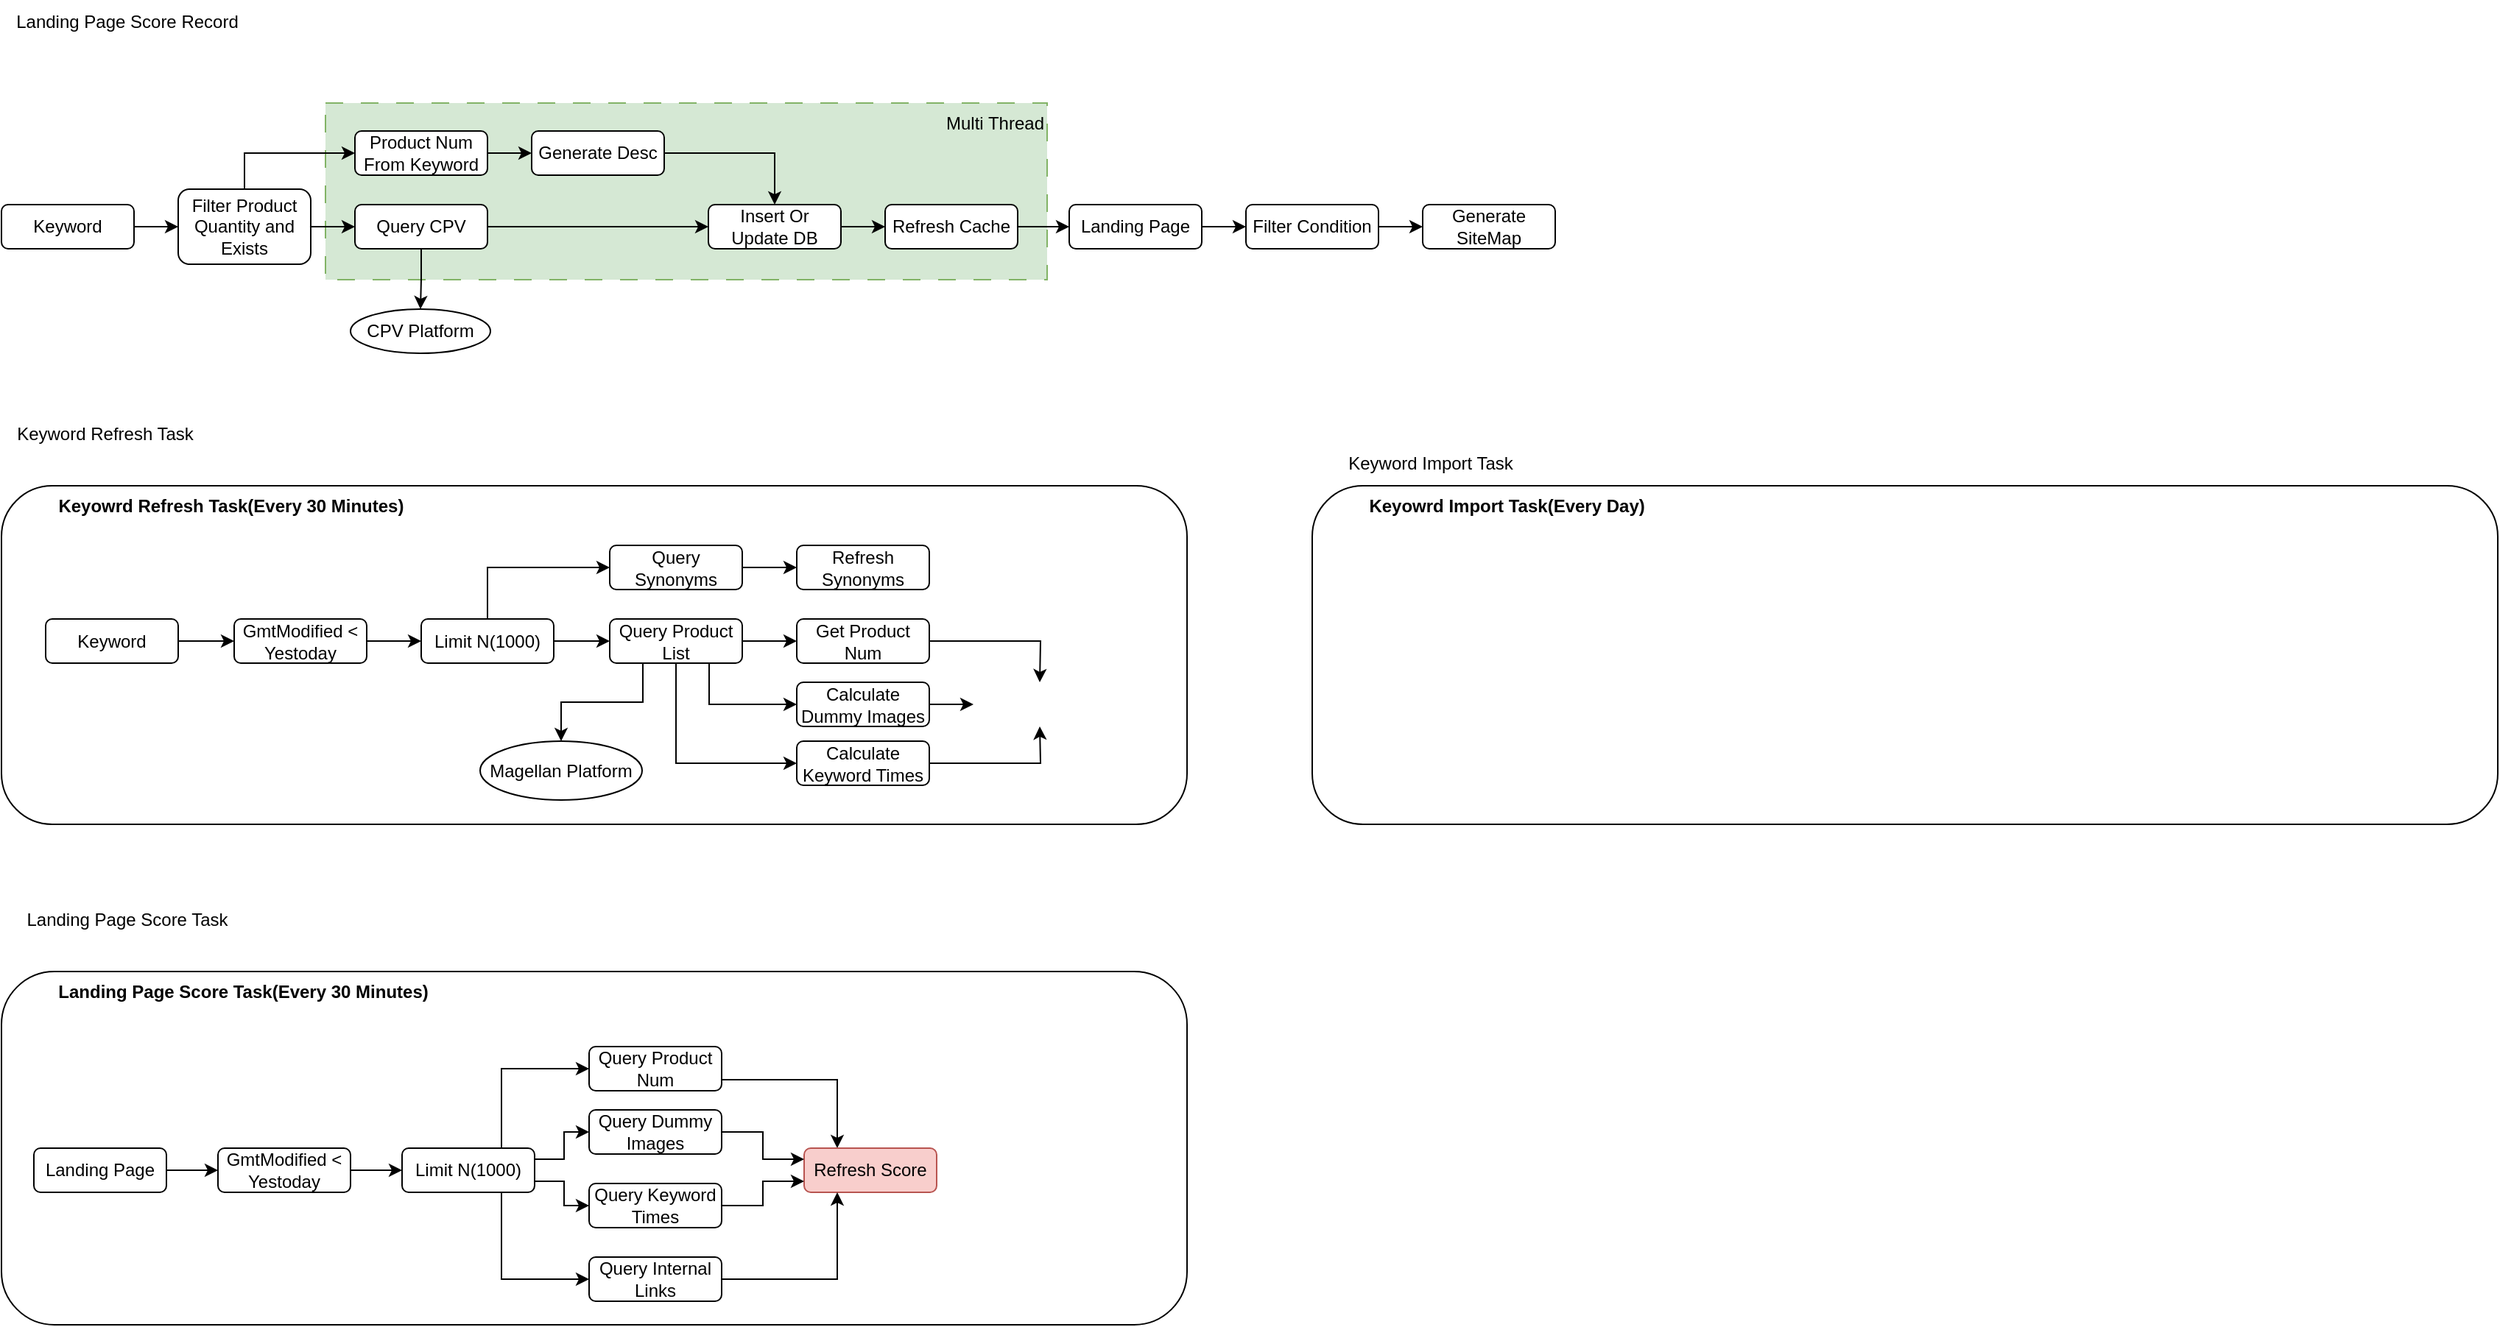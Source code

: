 <mxfile version="24.5.5" type="github">
  <diagram name="第 1 页" id="OEkk2NK1DtaFm7Vaiwa0">
    <mxGraphModel dx="1434" dy="673" grid="1" gridSize="10" guides="1" tooltips="1" connect="1" arrows="1" fold="1" page="1" pageScale="1" pageWidth="827" pageHeight="1169" math="0" shadow="0">
      <root>
        <mxCell id="0" />
        <mxCell id="1" parent="0" />
        <mxCell id="_38UN1bSElnnlys52ko4-5" value="&amp;nbsp; &amp;nbsp; &amp;nbsp; &amp;nbsp; &amp;nbsp; &amp;nbsp;&lt;b&gt;Keyowrd Refresh Task(Every 30 Minutes)&lt;/b&gt;" style="rounded=1;whiteSpace=wrap;html=1;align=left;verticalAlign=top;" vertex="1" parent="1">
          <mxGeometry x="80" y="370" width="805" height="230" as="geometry" />
        </mxCell>
        <mxCell id="u9_4qz7kyJqmKmEAL3j5-2" value="Landing Page Score Task" style="text;html=1;align=center;verticalAlign=middle;resizable=0;points=[];autosize=1;strokeColor=none;fillColor=none;" parent="1" vertex="1">
          <mxGeometry x="85" y="650" width="160" height="30" as="geometry" />
        </mxCell>
        <mxCell id="u9_4qz7kyJqmKmEAL3j5-3" value="Landing Page Score Record" style="text;html=1;align=center;verticalAlign=middle;resizable=0;points=[];autosize=1;strokeColor=none;fillColor=none;" parent="1" vertex="1">
          <mxGeometry x="80" y="40" width="170" height="30" as="geometry" />
        </mxCell>
        <mxCell id="u9_4qz7kyJqmKmEAL3j5-4" value="Multi Thread" style="rounded=0;whiteSpace=wrap;html=1;align=right;verticalAlign=top;fillColor=#d5e8d4;strokeColor=#82b366;dashed=1;dashPattern=12 12;" parent="1" vertex="1">
          <mxGeometry x="300" y="110" width="490" height="120" as="geometry" />
        </mxCell>
        <mxCell id="u9_4qz7kyJqmKmEAL3j5-5" style="edgeStyle=orthogonalEdgeStyle;rounded=0;orthogonalLoop=1;jettySize=auto;html=1;exitX=1;exitY=0.5;exitDx=0;exitDy=0;entryX=0;entryY=0.5;entryDx=0;entryDy=0;" parent="1" source="u9_4qz7kyJqmKmEAL3j5-6" target="u9_4qz7kyJqmKmEAL3j5-9" edge="1">
          <mxGeometry relative="1" as="geometry" />
        </mxCell>
        <mxCell id="u9_4qz7kyJqmKmEAL3j5-6" value="Keyword" style="rounded=1;whiteSpace=wrap;html=1;" parent="1" vertex="1">
          <mxGeometry x="80" y="179" width="90" height="30" as="geometry" />
        </mxCell>
        <mxCell id="u9_4qz7kyJqmKmEAL3j5-7" style="edgeStyle=orthogonalEdgeStyle;rounded=0;orthogonalLoop=1;jettySize=auto;html=1;exitX=1;exitY=0.5;exitDx=0;exitDy=0;entryX=0;entryY=0.5;entryDx=0;entryDy=0;" parent="1" source="u9_4qz7kyJqmKmEAL3j5-9" target="u9_4qz7kyJqmKmEAL3j5-12" edge="1">
          <mxGeometry relative="1" as="geometry" />
        </mxCell>
        <mxCell id="u9_4qz7kyJqmKmEAL3j5-8" style="edgeStyle=orthogonalEdgeStyle;rounded=0;orthogonalLoop=1;jettySize=auto;html=1;exitX=0.5;exitY=0;exitDx=0;exitDy=0;entryX=0;entryY=0.5;entryDx=0;entryDy=0;" parent="1" source="u9_4qz7kyJqmKmEAL3j5-9" target="u9_4qz7kyJqmKmEAL3j5-18" edge="1">
          <mxGeometry relative="1" as="geometry" />
        </mxCell>
        <mxCell id="u9_4qz7kyJqmKmEAL3j5-9" value="Filter Product Quantity and Exists" style="rounded=1;whiteSpace=wrap;html=1;" parent="1" vertex="1">
          <mxGeometry x="200" y="168.5" width="90" height="51" as="geometry" />
        </mxCell>
        <mxCell id="u9_4qz7kyJqmKmEAL3j5-10" style="edgeStyle=orthogonalEdgeStyle;rounded=0;orthogonalLoop=1;jettySize=auto;html=1;exitX=1;exitY=0.5;exitDx=0;exitDy=0;entryX=0;entryY=0.5;entryDx=0;entryDy=0;" parent="1" source="u9_4qz7kyJqmKmEAL3j5-12" target="u9_4qz7kyJqmKmEAL3j5-16" edge="1">
          <mxGeometry relative="1" as="geometry" />
        </mxCell>
        <mxCell id="u9_4qz7kyJqmKmEAL3j5-11" style="edgeStyle=orthogonalEdgeStyle;rounded=0;orthogonalLoop=1;jettySize=auto;html=1;exitX=0.5;exitY=1;exitDx=0;exitDy=0;entryX=0.5;entryY=0;entryDx=0;entryDy=0;" parent="1" source="u9_4qz7kyJqmKmEAL3j5-12" target="u9_4qz7kyJqmKmEAL3j5-19" edge="1">
          <mxGeometry relative="1" as="geometry" />
        </mxCell>
        <mxCell id="u9_4qz7kyJqmKmEAL3j5-12" value="Query CPV" style="rounded=1;whiteSpace=wrap;html=1;" parent="1" vertex="1">
          <mxGeometry x="320" y="179" width="90" height="30" as="geometry" />
        </mxCell>
        <mxCell id="_38UN1bSElnnlys52ko4-2" style="edgeStyle=orthogonalEdgeStyle;rounded=0;orthogonalLoop=1;jettySize=auto;html=1;exitX=1;exitY=0.5;exitDx=0;exitDy=0;entryX=0.5;entryY=0;entryDx=0;entryDy=0;" edge="1" parent="1" source="u9_4qz7kyJqmKmEAL3j5-14" target="u9_4qz7kyJqmKmEAL3j5-16">
          <mxGeometry relative="1" as="geometry" />
        </mxCell>
        <mxCell id="u9_4qz7kyJqmKmEAL3j5-14" value="Generate Desc" style="rounded=1;whiteSpace=wrap;html=1;" parent="1" vertex="1">
          <mxGeometry x="440" y="129" width="90" height="30" as="geometry" />
        </mxCell>
        <mxCell id="u9_4qz7kyJqmKmEAL3j5-15" style="edgeStyle=orthogonalEdgeStyle;rounded=0;orthogonalLoop=1;jettySize=auto;html=1;exitX=1;exitY=0.5;exitDx=0;exitDy=0;" parent="1" source="u9_4qz7kyJqmKmEAL3j5-16" target="u9_4qz7kyJqmKmEAL3j5-42" edge="1">
          <mxGeometry relative="1" as="geometry" />
        </mxCell>
        <mxCell id="u9_4qz7kyJqmKmEAL3j5-16" value="Insert Or Update DB" style="rounded=1;whiteSpace=wrap;html=1;" parent="1" vertex="1">
          <mxGeometry x="560" y="179" width="90" height="30" as="geometry" />
        </mxCell>
        <mxCell id="u9_4qz7kyJqmKmEAL3j5-17" style="edgeStyle=orthogonalEdgeStyle;rounded=0;orthogonalLoop=1;jettySize=auto;html=1;exitX=1;exitY=0.5;exitDx=0;exitDy=0;entryX=0;entryY=0.5;entryDx=0;entryDy=0;" parent="1" source="u9_4qz7kyJqmKmEAL3j5-18" target="u9_4qz7kyJqmKmEAL3j5-14" edge="1">
          <mxGeometry relative="1" as="geometry" />
        </mxCell>
        <mxCell id="u9_4qz7kyJqmKmEAL3j5-18" value="&lt;div&gt;Product Num From Keyword&lt;/div&gt;" style="rounded=1;whiteSpace=wrap;html=1;" parent="1" vertex="1">
          <mxGeometry x="320" y="129" width="90" height="30" as="geometry" />
        </mxCell>
        <mxCell id="u9_4qz7kyJqmKmEAL3j5-19" value="CPV Platform" style="ellipse;whiteSpace=wrap;html=1;" parent="1" vertex="1">
          <mxGeometry x="317" y="250" width="95" height="30" as="geometry" />
        </mxCell>
        <mxCell id="u9_4qz7kyJqmKmEAL3j5-25" value="&lt;b&gt;&amp;nbsp; &amp;nbsp; &amp;nbsp; &amp;nbsp; &amp;nbsp; &amp;nbsp;Landing Page&amp;nbsp;Score Task(Every 30 Minutes)&lt;/b&gt;" style="rounded=1;whiteSpace=wrap;html=1;align=left;verticalAlign=top;" parent="1" vertex="1">
          <mxGeometry x="80" y="700" width="805" height="240" as="geometry" />
        </mxCell>
        <mxCell id="u9_4qz7kyJqmKmEAL3j5-26" style="edgeStyle=orthogonalEdgeStyle;rounded=0;orthogonalLoop=1;jettySize=auto;html=1;exitX=1;exitY=0.5;exitDx=0;exitDy=0;entryX=0;entryY=0.5;entryDx=0;entryDy=0;" parent="1" source="u9_4qz7kyJqmKmEAL3j5-27" target="u9_4qz7kyJqmKmEAL3j5-29" edge="1">
          <mxGeometry relative="1" as="geometry" />
        </mxCell>
        <mxCell id="u9_4qz7kyJqmKmEAL3j5-27" value="Landing Page" style="rounded=1;whiteSpace=wrap;html=1;" parent="1" vertex="1">
          <mxGeometry x="102" y="820" width="90" height="30" as="geometry" />
        </mxCell>
        <mxCell id="u9_4qz7kyJqmKmEAL3j5-28" style="edgeStyle=orthogonalEdgeStyle;rounded=0;orthogonalLoop=1;jettySize=auto;html=1;exitX=1;exitY=0.5;exitDx=0;exitDy=0;entryX=0;entryY=0.5;entryDx=0;entryDy=0;" parent="1" source="u9_4qz7kyJqmKmEAL3j5-29" target="u9_4qz7kyJqmKmEAL3j5-34" edge="1">
          <mxGeometry relative="1" as="geometry" />
        </mxCell>
        <mxCell id="u9_4qz7kyJqmKmEAL3j5-29" value="GmtModified &amp;lt; Yestoday" style="rounded=1;whiteSpace=wrap;html=1;" parent="1" vertex="1">
          <mxGeometry x="227" y="820" width="90" height="30" as="geometry" />
        </mxCell>
        <mxCell id="u9_4qz7kyJqmKmEAL3j5-30" style="edgeStyle=orthogonalEdgeStyle;rounded=0;orthogonalLoop=1;jettySize=auto;html=1;exitX=0.75;exitY=0;exitDx=0;exitDy=0;entryX=0;entryY=0.5;entryDx=0;entryDy=0;" parent="1" source="u9_4qz7kyJqmKmEAL3j5-34" target="u9_4qz7kyJqmKmEAL3j5-37" edge="1">
          <mxGeometry relative="1" as="geometry" />
        </mxCell>
        <mxCell id="u9_4qz7kyJqmKmEAL3j5-31" style="edgeStyle=orthogonalEdgeStyle;rounded=0;orthogonalLoop=1;jettySize=auto;html=1;exitX=1;exitY=0.25;exitDx=0;exitDy=0;entryX=0;entryY=0.5;entryDx=0;entryDy=0;" parent="1" source="u9_4qz7kyJqmKmEAL3j5-34" target="u9_4qz7kyJqmKmEAL3j5-44" edge="1">
          <mxGeometry relative="1" as="geometry" />
        </mxCell>
        <mxCell id="u9_4qz7kyJqmKmEAL3j5-32" style="edgeStyle=orthogonalEdgeStyle;rounded=0;orthogonalLoop=1;jettySize=auto;html=1;exitX=1;exitY=0.75;exitDx=0;exitDy=0;entryX=0;entryY=0.5;entryDx=0;entryDy=0;" parent="1" source="u9_4qz7kyJqmKmEAL3j5-34" target="u9_4qz7kyJqmKmEAL3j5-46" edge="1">
          <mxGeometry relative="1" as="geometry" />
        </mxCell>
        <mxCell id="u9_4qz7kyJqmKmEAL3j5-33" style="edgeStyle=orthogonalEdgeStyle;rounded=0;orthogonalLoop=1;jettySize=auto;html=1;exitX=0.75;exitY=1;exitDx=0;exitDy=0;entryX=0;entryY=0.5;entryDx=0;entryDy=0;" parent="1" source="u9_4qz7kyJqmKmEAL3j5-34" target="u9_4qz7kyJqmKmEAL3j5-48" edge="1">
          <mxGeometry relative="1" as="geometry" />
        </mxCell>
        <mxCell id="u9_4qz7kyJqmKmEAL3j5-34" value="Limit N(1000)" style="rounded=1;whiteSpace=wrap;html=1;" parent="1" vertex="1">
          <mxGeometry x="352" y="820" width="90" height="30" as="geometry" />
        </mxCell>
        <mxCell id="u9_4qz7kyJqmKmEAL3j5-35" style="edgeStyle=orthogonalEdgeStyle;rounded=0;orthogonalLoop=1;jettySize=auto;html=1;exitX=1;exitY=0.75;exitDx=0;exitDy=0;entryX=0.25;entryY=0;entryDx=0;entryDy=0;" parent="1" source="u9_4qz7kyJqmKmEAL3j5-37" target="u9_4qz7kyJqmKmEAL3j5-40" edge="1">
          <mxGeometry relative="1" as="geometry" />
        </mxCell>
        <mxCell id="u9_4qz7kyJqmKmEAL3j5-37" value="Query Product Num" style="rounded=1;whiteSpace=wrap;html=1;" parent="1" vertex="1">
          <mxGeometry x="479" y="751" width="90" height="30" as="geometry" />
        </mxCell>
        <mxCell id="u9_4qz7kyJqmKmEAL3j5-40" value="Refresh Score" style="rounded=1;whiteSpace=wrap;html=1;fillColor=#f8cecc;strokeColor=#b85450;" parent="1" vertex="1">
          <mxGeometry x="625" y="820" width="90" height="30" as="geometry" />
        </mxCell>
        <mxCell id="u9_4qz7kyJqmKmEAL3j5-41" style="edgeStyle=orthogonalEdgeStyle;rounded=0;orthogonalLoop=1;jettySize=auto;html=1;exitX=1;exitY=0.5;exitDx=0;exitDy=0;entryX=0;entryY=0.5;entryDx=0;entryDy=0;" parent="1" source="u9_4qz7kyJqmKmEAL3j5-42" target="u9_4qz7kyJqmKmEAL3j5-51" edge="1">
          <mxGeometry relative="1" as="geometry" />
        </mxCell>
        <mxCell id="u9_4qz7kyJqmKmEAL3j5-42" value="Refresh Cache" style="rounded=1;whiteSpace=wrap;html=1;" parent="1" vertex="1">
          <mxGeometry x="680" y="179" width="90" height="30" as="geometry" />
        </mxCell>
        <mxCell id="u9_4qz7kyJqmKmEAL3j5-43" style="edgeStyle=orthogonalEdgeStyle;rounded=0;orthogonalLoop=1;jettySize=auto;html=1;exitX=1;exitY=0.5;exitDx=0;exitDy=0;entryX=0;entryY=0.25;entryDx=0;entryDy=0;" parent="1" source="u9_4qz7kyJqmKmEAL3j5-44" target="u9_4qz7kyJqmKmEAL3j5-40" edge="1">
          <mxGeometry relative="1" as="geometry" />
        </mxCell>
        <mxCell id="u9_4qz7kyJqmKmEAL3j5-44" value="Query Dummy Images" style="rounded=1;whiteSpace=wrap;html=1;" parent="1" vertex="1">
          <mxGeometry x="479" y="794" width="90" height="30" as="geometry" />
        </mxCell>
        <mxCell id="u9_4qz7kyJqmKmEAL3j5-45" style="edgeStyle=orthogonalEdgeStyle;rounded=0;orthogonalLoop=1;jettySize=auto;html=1;exitX=1;exitY=0.5;exitDx=0;exitDy=0;entryX=0;entryY=0.75;entryDx=0;entryDy=0;" parent="1" source="u9_4qz7kyJqmKmEAL3j5-46" target="u9_4qz7kyJqmKmEAL3j5-40" edge="1">
          <mxGeometry relative="1" as="geometry" />
        </mxCell>
        <mxCell id="u9_4qz7kyJqmKmEAL3j5-46" value="Query Keyword Times" style="rounded=1;whiteSpace=wrap;html=1;" parent="1" vertex="1">
          <mxGeometry x="479" y="844" width="90" height="30" as="geometry" />
        </mxCell>
        <mxCell id="u9_4qz7kyJqmKmEAL3j5-47" style="edgeStyle=orthogonalEdgeStyle;rounded=0;orthogonalLoop=1;jettySize=auto;html=1;exitX=1;exitY=0.5;exitDx=0;exitDy=0;entryX=0.25;entryY=1;entryDx=0;entryDy=0;" parent="1" source="u9_4qz7kyJqmKmEAL3j5-48" target="u9_4qz7kyJqmKmEAL3j5-40" edge="1">
          <mxGeometry relative="1" as="geometry" />
        </mxCell>
        <mxCell id="u9_4qz7kyJqmKmEAL3j5-48" value="Query Internal Links" style="rounded=1;whiteSpace=wrap;html=1;" parent="1" vertex="1">
          <mxGeometry x="479" y="894" width="90" height="30" as="geometry" />
        </mxCell>
        <mxCell id="u9_4qz7kyJqmKmEAL3j5-50" style="edgeStyle=orthogonalEdgeStyle;rounded=0;orthogonalLoop=1;jettySize=auto;html=1;exitX=1;exitY=0.5;exitDx=0;exitDy=0;entryX=0;entryY=0.5;entryDx=0;entryDy=0;shadow=0;" parent="1" source="u9_4qz7kyJqmKmEAL3j5-51" target="u9_4qz7kyJqmKmEAL3j5-53" edge="1">
          <mxGeometry relative="1" as="geometry" />
        </mxCell>
        <mxCell id="u9_4qz7kyJqmKmEAL3j5-51" value="Landing Page" style="rounded=1;whiteSpace=wrap;html=1;shadow=0;" parent="1" vertex="1">
          <mxGeometry x="805" y="179" width="90" height="30" as="geometry" />
        </mxCell>
        <mxCell id="u9_4qz7kyJqmKmEAL3j5-52" style="edgeStyle=orthogonalEdgeStyle;rounded=0;orthogonalLoop=1;jettySize=auto;html=1;exitX=1;exitY=0.5;exitDx=0;exitDy=0;entryX=0;entryY=0.5;entryDx=0;entryDy=0;shadow=0;" parent="1" source="u9_4qz7kyJqmKmEAL3j5-53" edge="1">
          <mxGeometry relative="1" as="geometry">
            <mxPoint x="1045" y="194" as="targetPoint" />
          </mxGeometry>
        </mxCell>
        <mxCell id="u9_4qz7kyJqmKmEAL3j5-53" value="Filter Condition" style="rounded=1;whiteSpace=wrap;html=1;shadow=0;" parent="1" vertex="1">
          <mxGeometry x="925" y="179" width="90" height="30" as="geometry" />
        </mxCell>
        <mxCell id="u9_4qz7kyJqmKmEAL3j5-54" value="Generate SiteMap" style="rounded=1;whiteSpace=wrap;html=1;shadow=0;" parent="1" vertex="1">
          <mxGeometry x="1045" y="179" width="90" height="30" as="geometry" />
        </mxCell>
        <mxCell id="_38UN1bSElnnlys52ko4-3" value="Keyword Refresh Task" style="text;html=1;align=center;verticalAlign=middle;resizable=0;points=[];autosize=1;strokeColor=none;fillColor=none;" vertex="1" parent="1">
          <mxGeometry x="80" y="320" width="140" height="30" as="geometry" />
        </mxCell>
        <mxCell id="_38UN1bSElnnlys52ko4-6" style="edgeStyle=orthogonalEdgeStyle;rounded=0;orthogonalLoop=1;jettySize=auto;html=1;exitX=1;exitY=0.5;exitDx=0;exitDy=0;entryX=0;entryY=0.5;entryDx=0;entryDy=0;" edge="1" parent="1" source="_38UN1bSElnnlys52ko4-7" target="_38UN1bSElnnlys52ko4-16">
          <mxGeometry relative="1" as="geometry" />
        </mxCell>
        <mxCell id="_38UN1bSElnnlys52ko4-7" value="Keyword" style="rounded=1;whiteSpace=wrap;html=1;" vertex="1" parent="1">
          <mxGeometry x="110" y="460.5" width="90" height="30" as="geometry" />
        </mxCell>
        <mxCell id="_38UN1bSElnnlys52ko4-8" style="edgeStyle=orthogonalEdgeStyle;rounded=0;orthogonalLoop=1;jettySize=auto;html=1;exitX=1;exitY=0.5;exitDx=0;exitDy=0;entryX=0;entryY=0.5;entryDx=0;entryDy=0;" edge="1" parent="1" source="_38UN1bSElnnlys52ko4-12" target="_38UN1bSElnnlys52ko4-14">
          <mxGeometry relative="1" as="geometry" />
        </mxCell>
        <mxCell id="_38UN1bSElnnlys52ko4-9" style="edgeStyle=orthogonalEdgeStyle;rounded=0;orthogonalLoop=1;jettySize=auto;html=1;exitX=0.75;exitY=1;exitDx=0;exitDy=0;entryX=0;entryY=0.5;entryDx=0;entryDy=0;" edge="1" parent="1" source="_38UN1bSElnnlys52ko4-12" target="_38UN1bSElnnlys52ko4-23">
          <mxGeometry relative="1" as="geometry" />
        </mxCell>
        <mxCell id="_38UN1bSElnnlys52ko4-10" style="edgeStyle=orthogonalEdgeStyle;rounded=0;orthogonalLoop=1;jettySize=auto;html=1;exitX=0.5;exitY=1;exitDx=0;exitDy=0;entryX=0;entryY=0.5;entryDx=0;entryDy=0;" edge="1" parent="1" source="_38UN1bSElnnlys52ko4-12" target="_38UN1bSElnnlys52ko4-24">
          <mxGeometry relative="1" as="geometry" />
        </mxCell>
        <mxCell id="_38UN1bSElnnlys52ko4-11" style="edgeStyle=orthogonalEdgeStyle;rounded=0;orthogonalLoop=1;jettySize=auto;html=1;exitX=0.25;exitY=1;exitDx=0;exitDy=0;entryX=0.5;entryY=0;entryDx=0;entryDy=0;" edge="1" parent="1" source="_38UN1bSElnnlys52ko4-12" target="_38UN1bSElnnlys52ko4-13">
          <mxGeometry relative="1" as="geometry" />
        </mxCell>
        <mxCell id="_38UN1bSElnnlys52ko4-12" value="Query Product List" style="rounded=1;whiteSpace=wrap;html=1;" vertex="1" parent="1">
          <mxGeometry x="493" y="460.5" width="90" height="30" as="geometry" />
        </mxCell>
        <mxCell id="_38UN1bSElnnlys52ko4-13" value="Magellan Platform" style="ellipse;whiteSpace=wrap;html=1;" vertex="1" parent="1">
          <mxGeometry x="405" y="543.5" width="110" height="40" as="geometry" />
        </mxCell>
        <mxCell id="_38UN1bSElnnlys52ko4-35" style="edgeStyle=orthogonalEdgeStyle;rounded=0;orthogonalLoop=1;jettySize=auto;html=1;exitX=1;exitY=0.5;exitDx=0;exitDy=0;entryX=0.5;entryY=0;entryDx=0;entryDy=0;" edge="1" parent="1" source="_38UN1bSElnnlys52ko4-14">
          <mxGeometry relative="1" as="geometry">
            <mxPoint x="785" y="503.5" as="targetPoint" />
          </mxGeometry>
        </mxCell>
        <mxCell id="_38UN1bSElnnlys52ko4-14" value="Get Product Num" style="rounded=1;whiteSpace=wrap;html=1;" vertex="1" parent="1">
          <mxGeometry x="620" y="460.5" width="90" height="30" as="geometry" />
        </mxCell>
        <mxCell id="_38UN1bSElnnlys52ko4-15" style="edgeStyle=orthogonalEdgeStyle;rounded=0;orthogonalLoop=1;jettySize=auto;html=1;exitX=1;exitY=0.5;exitDx=0;exitDy=0;entryX=0;entryY=0.5;entryDx=0;entryDy=0;" edge="1" parent="1" source="_38UN1bSElnnlys52ko4-16" target="_38UN1bSElnnlys52ko4-19">
          <mxGeometry relative="1" as="geometry" />
        </mxCell>
        <mxCell id="_38UN1bSElnnlys52ko4-16" value="GmtModified &amp;lt; Yestoday" style="rounded=1;whiteSpace=wrap;html=1;" vertex="1" parent="1">
          <mxGeometry x="238" y="460.5" width="90" height="30" as="geometry" />
        </mxCell>
        <mxCell id="_38UN1bSElnnlys52ko4-17" style="edgeStyle=orthogonalEdgeStyle;rounded=0;orthogonalLoop=1;jettySize=auto;html=1;exitX=1;exitY=0.5;exitDx=0;exitDy=0;entryX=0;entryY=0.5;entryDx=0;entryDy=0;" edge="1" parent="1" source="_38UN1bSElnnlys52ko4-19" target="_38UN1bSElnnlys52ko4-12">
          <mxGeometry relative="1" as="geometry" />
        </mxCell>
        <mxCell id="_38UN1bSElnnlys52ko4-18" style="edgeStyle=orthogonalEdgeStyle;rounded=0;orthogonalLoop=1;jettySize=auto;html=1;exitX=0.5;exitY=0;exitDx=0;exitDy=0;entryX=0;entryY=0.5;entryDx=0;entryDy=0;" edge="1" parent="1" source="_38UN1bSElnnlys52ko4-19" target="_38UN1bSElnnlys52ko4-21">
          <mxGeometry relative="1" as="geometry" />
        </mxCell>
        <mxCell id="_38UN1bSElnnlys52ko4-19" value="Limit N(1000)" style="rounded=1;whiteSpace=wrap;html=1;" vertex="1" parent="1">
          <mxGeometry x="365" y="460.5" width="90" height="30" as="geometry" />
        </mxCell>
        <mxCell id="_38UN1bSElnnlys52ko4-20" style="edgeStyle=orthogonalEdgeStyle;rounded=0;orthogonalLoop=1;jettySize=auto;html=1;exitX=1;exitY=0.5;exitDx=0;exitDy=0;entryX=0;entryY=0.5;entryDx=0;entryDy=0;" edge="1" parent="1" source="_38UN1bSElnnlys52ko4-21" target="_38UN1bSElnnlys52ko4-22">
          <mxGeometry relative="1" as="geometry" />
        </mxCell>
        <mxCell id="_38UN1bSElnnlys52ko4-21" value="Query Synonyms" style="rounded=1;whiteSpace=wrap;html=1;" vertex="1" parent="1">
          <mxGeometry x="493" y="410.5" width="90" height="30" as="geometry" />
        </mxCell>
        <mxCell id="_38UN1bSElnnlys52ko4-22" value="Refresh Synonyms" style="rounded=1;whiteSpace=wrap;html=1;" vertex="1" parent="1">
          <mxGeometry x="620" y="410.5" width="90" height="30" as="geometry" />
        </mxCell>
        <mxCell id="_38UN1bSElnnlys52ko4-36" style="edgeStyle=orthogonalEdgeStyle;rounded=0;orthogonalLoop=1;jettySize=auto;html=1;exitX=1;exitY=0.5;exitDx=0;exitDy=0;entryX=0;entryY=0.5;entryDx=0;entryDy=0;" edge="1" parent="1" source="_38UN1bSElnnlys52ko4-23">
          <mxGeometry relative="1" as="geometry">
            <mxPoint x="740" y="518.5" as="targetPoint" />
          </mxGeometry>
        </mxCell>
        <mxCell id="_38UN1bSElnnlys52ko4-23" value="Calculate Dummy Images" style="rounded=1;whiteSpace=wrap;html=1;" vertex="1" parent="1">
          <mxGeometry x="620" y="503.5" width="90" height="30" as="geometry" />
        </mxCell>
        <mxCell id="_38UN1bSElnnlys52ko4-37" style="edgeStyle=orthogonalEdgeStyle;rounded=0;orthogonalLoop=1;jettySize=auto;html=1;exitX=1;exitY=0.5;exitDx=0;exitDy=0;entryX=0.5;entryY=1;entryDx=0;entryDy=0;" edge="1" parent="1" source="_38UN1bSElnnlys52ko4-24">
          <mxGeometry relative="1" as="geometry">
            <mxPoint x="785" y="533.5" as="targetPoint" />
          </mxGeometry>
        </mxCell>
        <mxCell id="_38UN1bSElnnlys52ko4-24" value="Calculate Keyword Times" style="rounded=1;whiteSpace=wrap;html=1;" vertex="1" parent="1">
          <mxGeometry x="620" y="543.5" width="90" height="30" as="geometry" />
        </mxCell>
        <mxCell id="_38UN1bSElnnlys52ko4-38" value="Keyword Import Task" style="text;html=1;align=center;verticalAlign=middle;resizable=0;points=[];autosize=1;strokeColor=none;fillColor=none;" vertex="1" parent="1">
          <mxGeometry x="980" y="340" width="140" height="30" as="geometry" />
        </mxCell>
        <mxCell id="_38UN1bSElnnlys52ko4-39" value="&amp;nbsp; &amp;nbsp; &amp;nbsp; &amp;nbsp; &amp;nbsp; &amp;nbsp;&lt;b&gt;Keyowrd Import Task(Every Day)&lt;/b&gt;" style="rounded=1;whiteSpace=wrap;html=1;align=left;verticalAlign=top;" vertex="1" parent="1">
          <mxGeometry x="970" y="370" width="805" height="230" as="geometry" />
        </mxCell>
      </root>
    </mxGraphModel>
  </diagram>
</mxfile>
